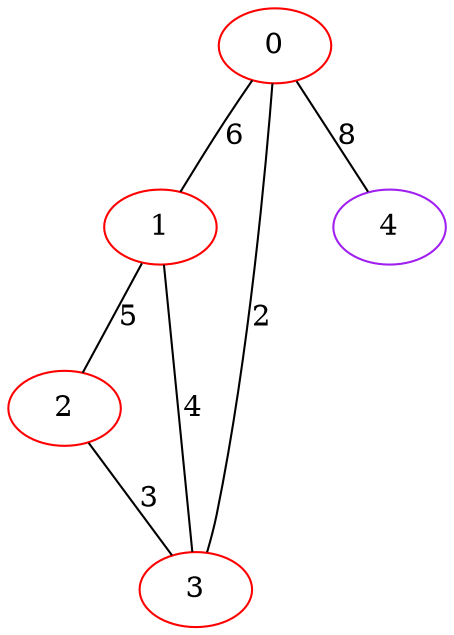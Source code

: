 graph "" {
0 [color=red, weight=1];
1 [color=red, weight=1];
2 [color=red, weight=1];
3 [color=red, weight=1];
4 [color=purple, weight=4];
0 -- 1  [key=0, label=6];
0 -- 3  [key=0, label=2];
0 -- 4  [key=0, label=8];
1 -- 2  [key=0, label=5];
1 -- 3  [key=0, label=4];
2 -- 3  [key=0, label=3];
}
